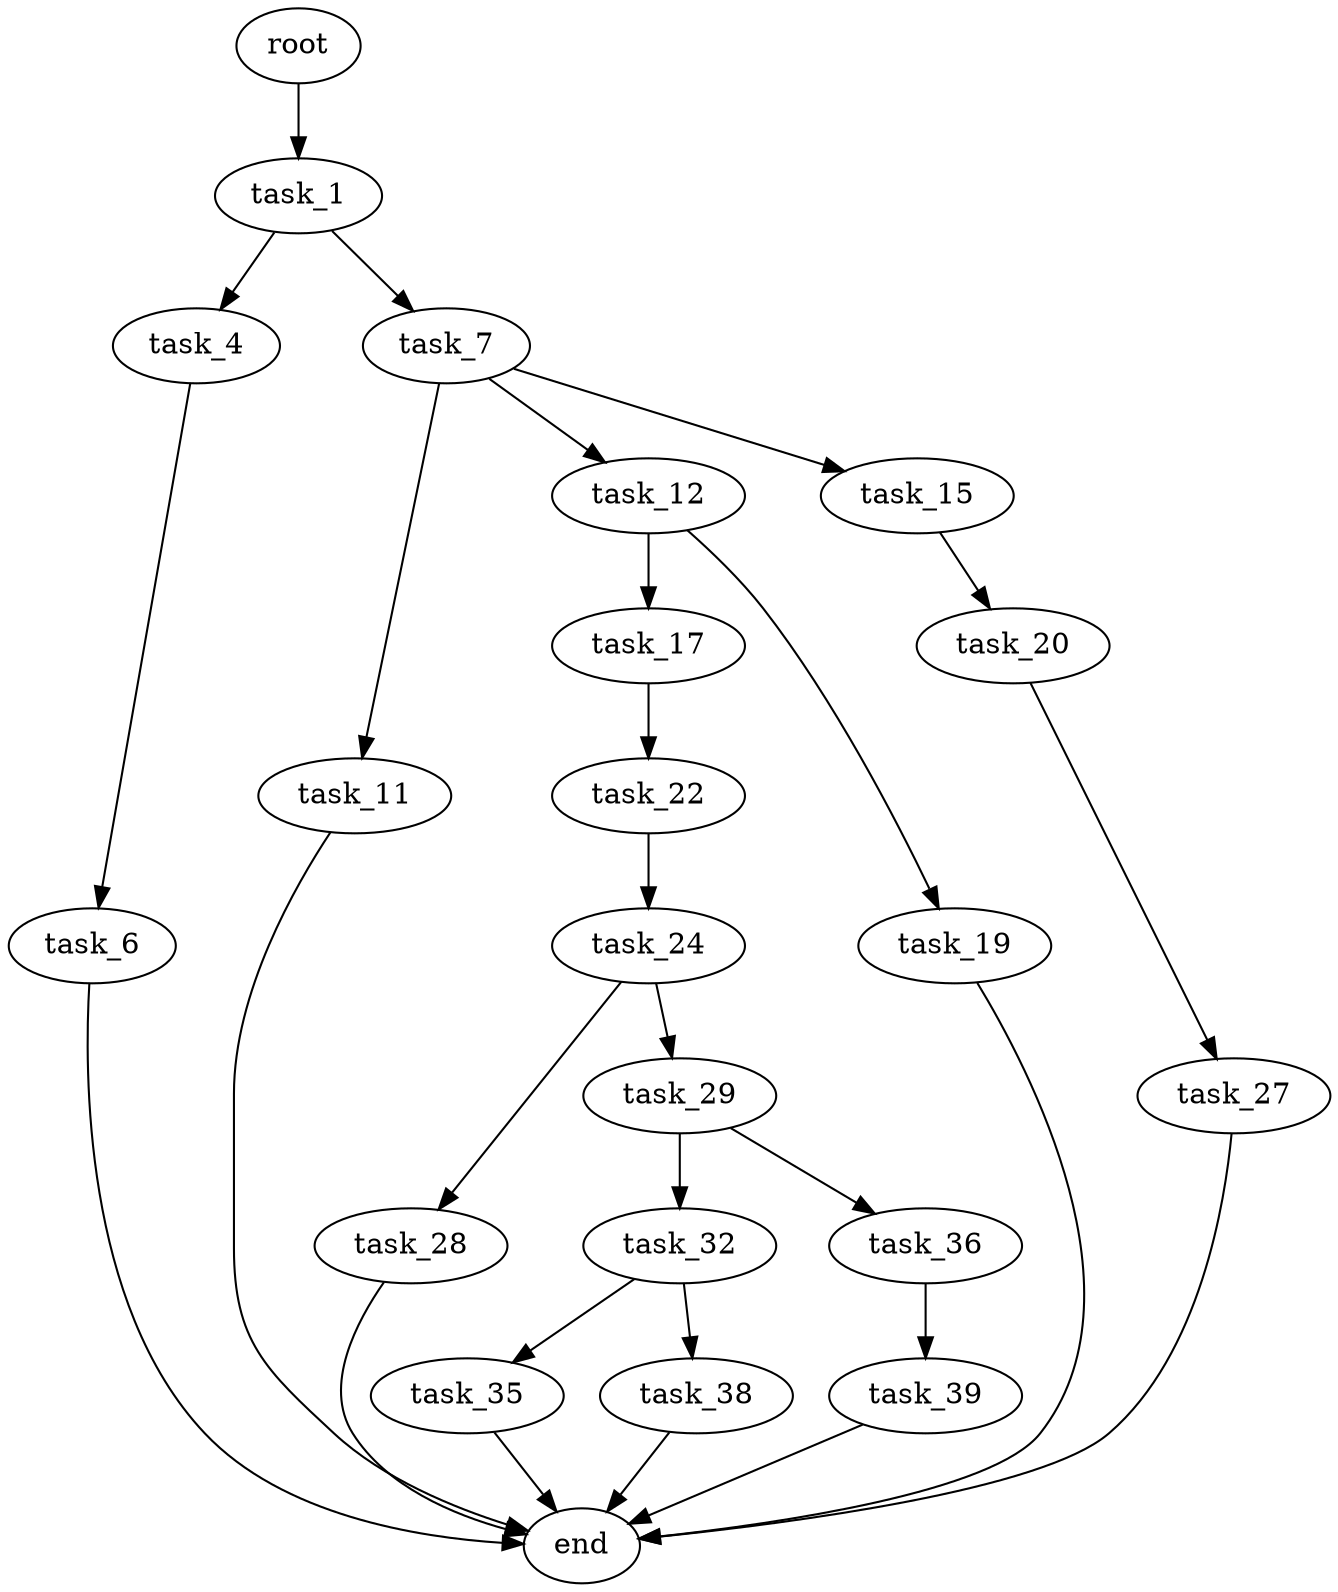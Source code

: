 digraph G {
  root [size="0.000000"];
  task_1 [size="4535250418.000000"];
  task_4 [size="159565802426.000000"];
  task_6 [size="250357983462.000000"];
  task_7 [size="28623455374.000000"];
  task_11 [size="68719476736.000000"];
  task_12 [size="7936680850.000000"];
  task_15 [size="3891036073.000000"];
  task_17 [size="782757789696.000000"];
  task_19 [size="34411717783.000000"];
  task_20 [size="549755813888.000000"];
  task_22 [size="121243612143.000000"];
  task_24 [size="830822515298.000000"];
  task_27 [size="28991029248.000000"];
  task_28 [size="68719476736.000000"];
  task_29 [size="11355853616.000000"];
  task_32 [size="68719476736.000000"];
  task_35 [size="782757789696.000000"];
  task_36 [size="491516467249.000000"];
  task_38 [size="368293445632.000000"];
  task_39 [size="12733957507.000000"];
  end [size="0.000000"];

  root -> task_1 [size="1.000000"];
  task_1 -> task_4 [size="75497472.000000"];
  task_1 -> task_7 [size="75497472.000000"];
  task_4 -> task_6 [size="411041792.000000"];
  task_6 -> end [size="1.000000"];
  task_7 -> task_11 [size="536870912.000000"];
  task_7 -> task_12 [size="536870912.000000"];
  task_7 -> task_15 [size="536870912.000000"];
  task_11 -> end [size="1.000000"];
  task_12 -> task_17 [size="536870912.000000"];
  task_12 -> task_19 [size="536870912.000000"];
  task_15 -> task_20 [size="411041792.000000"];
  task_17 -> task_22 [size="679477248.000000"];
  task_19 -> end [size="1.000000"];
  task_20 -> task_27 [size="536870912.000000"];
  task_22 -> task_24 [size="134217728.000000"];
  task_24 -> task_28 [size="536870912.000000"];
  task_24 -> task_29 [size="536870912.000000"];
  task_27 -> end [size="1.000000"];
  task_28 -> end [size="1.000000"];
  task_29 -> task_32 [size="209715200.000000"];
  task_29 -> task_36 [size="209715200.000000"];
  task_32 -> task_35 [size="134217728.000000"];
  task_32 -> task_38 [size="134217728.000000"];
  task_35 -> end [size="1.000000"];
  task_36 -> task_39 [size="838860800.000000"];
  task_38 -> end [size="1.000000"];
  task_39 -> end [size="1.000000"];
}
